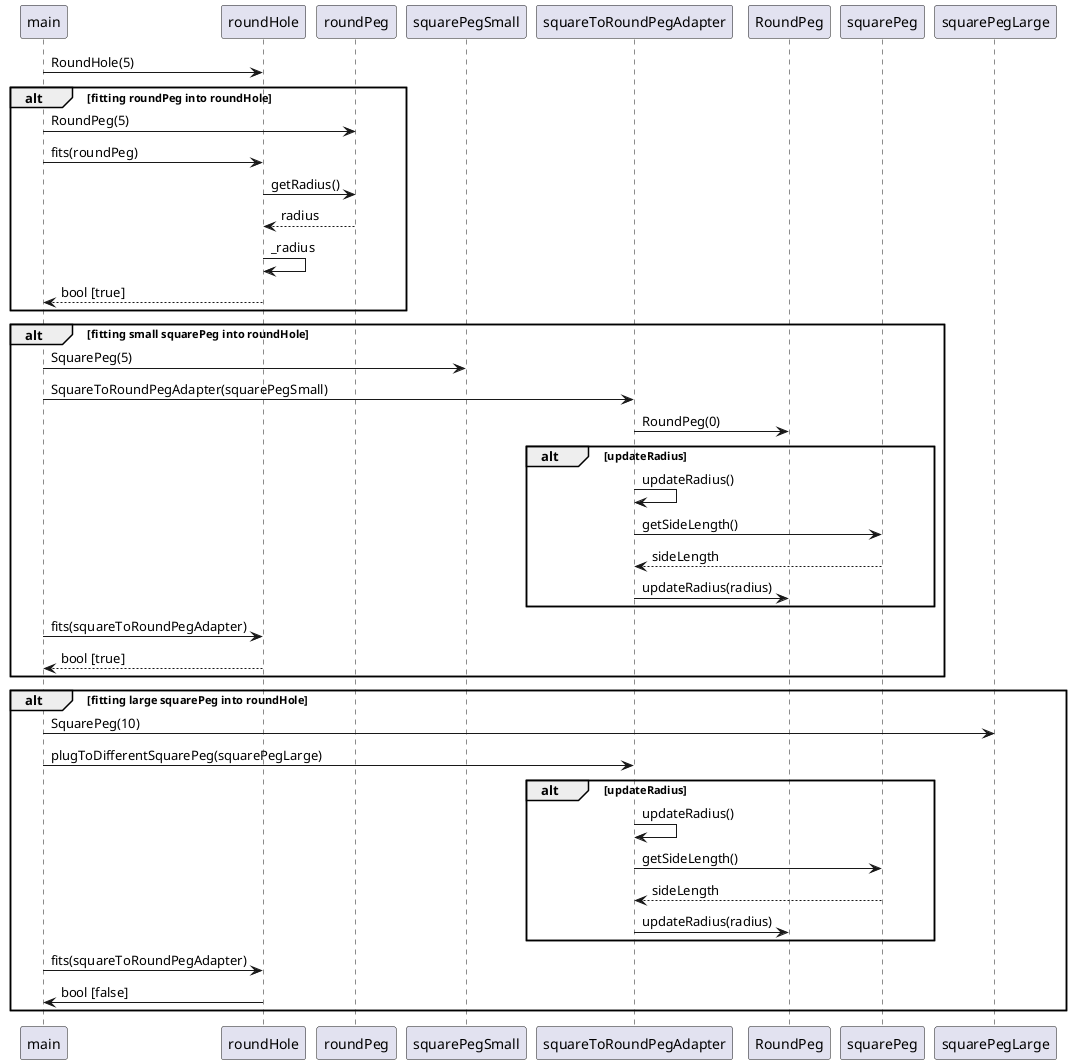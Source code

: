 @startuml
'https://plantuml.com/sequence-diagram

main -> roundHole : RoundHole(5)

alt fitting roundPeg into roundHole
    main -> roundPeg : RoundPeg(5)
    main -> roundHole : fits(roundPeg)
    roundHole -> roundPeg : getRadius()
    roundPeg --> roundHole : radius
    roundHole -> roundHole : _radius
    roundHole --> main : bool [true]
end

alt fitting small squarePeg into roundHole
    main -> squarePegSmall : SquarePeg(5)
    main -> squareToRoundPegAdapter : SquareToRoundPegAdapter(squarePegSmall)
    squareToRoundPegAdapter -> RoundPeg : RoundPeg(0)

    alt updateRadius
        squareToRoundPegAdapter -> squareToRoundPegAdapter : updateRadius()
        squareToRoundPegAdapter -> squarePeg : getSideLength()
        squarePeg --> squareToRoundPegAdapter : sideLength
        squareToRoundPegAdapter -> RoundPeg : updateRadius(radius)
    end

    main -> roundHole : fits(squareToRoundPegAdapter)
    roundHole --> main : bool [true]

end

alt fitting large squarePeg into roundHole
    main -> squarePegLarge : SquarePeg(10)
    main -> squareToRoundPegAdapter : plugToDifferentSquarePeg(squarePegLarge)

    alt updateRadius
        squareToRoundPegAdapter -> squareToRoundPegAdapter : updateRadius()
        squareToRoundPegAdapter -> squarePeg : getSideLength()
        squarePeg --> squareToRoundPegAdapter : sideLength
        squareToRoundPegAdapter -> RoundPeg : updateRadius(radius)
    end

    main -> roundHole : fits(squareToRoundPegAdapter)
    roundHole -> main : bool [false]
end

@enduml
